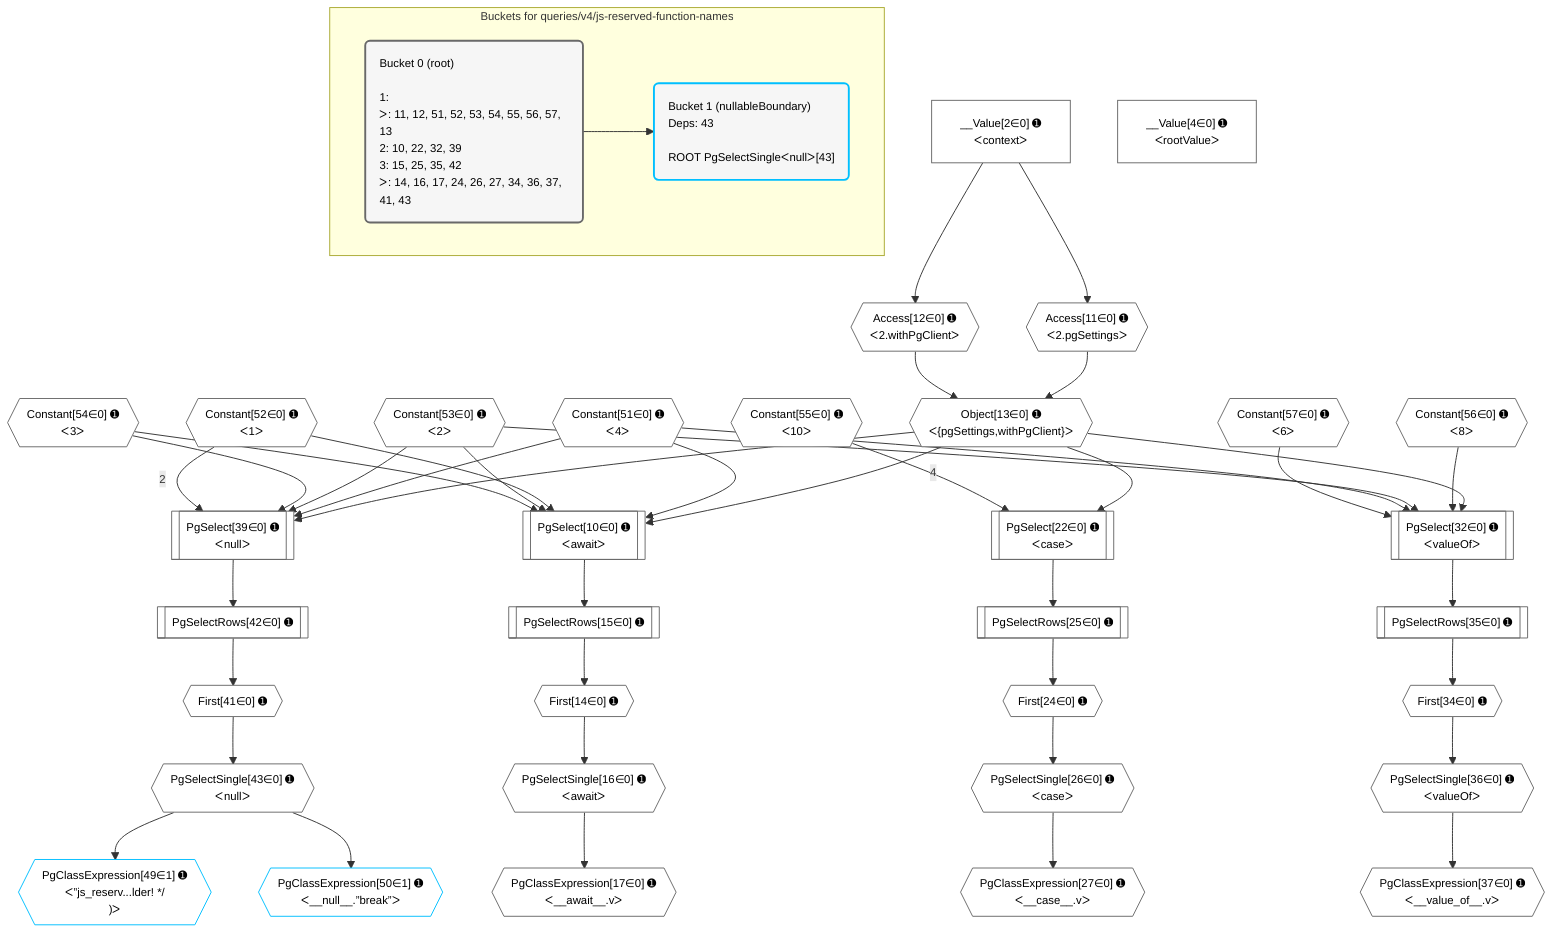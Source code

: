 %%{init: {'themeVariables': { 'fontSize': '12px'}}}%%
graph TD
    classDef path fill:#eee,stroke:#000,color:#000
    classDef plan fill:#fff,stroke-width:1px,color:#000
    classDef itemplan fill:#fff,stroke-width:2px,color:#000
    classDef unbatchedplan fill:#dff,stroke-width:1px,color:#000
    classDef sideeffectplan fill:#fcc,stroke-width:2px,color:#000
    classDef bucket fill:#f6f6f6,color:#000,stroke-width:2px,text-align:left


    %% plan dependencies
    PgSelect39[["PgSelect[39∈0] ➊<br />ᐸnullᐳ"]]:::plan
    Object13{{"Object[13∈0] ➊<br />ᐸ{pgSettings,withPgClient}ᐳ"}}:::plan
    Constant52{{"Constant[52∈0] ➊<br />ᐸ1ᐳ"}}:::plan
    Constant51{{"Constant[51∈0] ➊<br />ᐸ4ᐳ"}}:::plan
    Constant53{{"Constant[53∈0] ➊<br />ᐸ2ᐳ"}}:::plan
    Constant54{{"Constant[54∈0] ➊<br />ᐸ3ᐳ"}}:::plan
    Object13 & Constant51 & Constant53 & Constant54 --> PgSelect39
    Constant52 -- 2 --> PgSelect39
    PgSelect10[["PgSelect[10∈0] ➊<br />ᐸawaitᐳ"]]:::plan
    Object13 & Constant51 & Constant52 & Constant53 & Constant54 --> PgSelect10
    PgSelect22[["PgSelect[22∈0] ➊<br />ᐸcaseᐳ"]]:::plan
    Constant55{{"Constant[55∈0] ➊<br />ᐸ10ᐳ"}}:::plan
    Object13 --> PgSelect22
    Constant55 -- 4 --> PgSelect22
    PgSelect32[["PgSelect[32∈0] ➊<br />ᐸvalueOfᐳ"]]:::plan
    Constant56{{"Constant[56∈0] ➊<br />ᐸ8ᐳ"}}:::plan
    Constant57{{"Constant[57∈0] ➊<br />ᐸ6ᐳ"}}:::plan
    Object13 & Constant56 & Constant53 & Constant51 & Constant57 --> PgSelect32
    Access11{{"Access[11∈0] ➊<br />ᐸ2.pgSettingsᐳ"}}:::plan
    Access12{{"Access[12∈0] ➊<br />ᐸ2.withPgClientᐳ"}}:::plan
    Access11 & Access12 --> Object13
    __Value2["__Value[2∈0] ➊<br />ᐸcontextᐳ"]:::plan
    __Value2 --> Access11
    __Value2 --> Access12
    First14{{"First[14∈0] ➊"}}:::plan
    PgSelectRows15[["PgSelectRows[15∈0] ➊"]]:::plan
    PgSelectRows15 --> First14
    PgSelect10 --> PgSelectRows15
    PgSelectSingle16{{"PgSelectSingle[16∈0] ➊<br />ᐸawaitᐳ"}}:::plan
    First14 --> PgSelectSingle16
    PgClassExpression17{{"PgClassExpression[17∈0] ➊<br />ᐸ__await__.vᐳ"}}:::plan
    PgSelectSingle16 --> PgClassExpression17
    First24{{"First[24∈0] ➊"}}:::plan
    PgSelectRows25[["PgSelectRows[25∈0] ➊"]]:::plan
    PgSelectRows25 --> First24
    PgSelect22 --> PgSelectRows25
    PgSelectSingle26{{"PgSelectSingle[26∈0] ➊<br />ᐸcaseᐳ"}}:::plan
    First24 --> PgSelectSingle26
    PgClassExpression27{{"PgClassExpression[27∈0] ➊<br />ᐸ__case__.vᐳ"}}:::plan
    PgSelectSingle26 --> PgClassExpression27
    First34{{"First[34∈0] ➊"}}:::plan
    PgSelectRows35[["PgSelectRows[35∈0] ➊"]]:::plan
    PgSelectRows35 --> First34
    PgSelect32 --> PgSelectRows35
    PgSelectSingle36{{"PgSelectSingle[36∈0] ➊<br />ᐸvalueOfᐳ"}}:::plan
    First34 --> PgSelectSingle36
    PgClassExpression37{{"PgClassExpression[37∈0] ➊<br />ᐸ__value_of__.vᐳ"}}:::plan
    PgSelectSingle36 --> PgClassExpression37
    First41{{"First[41∈0] ➊"}}:::plan
    PgSelectRows42[["PgSelectRows[42∈0] ➊"]]:::plan
    PgSelectRows42 --> First41
    PgSelect39 --> PgSelectRows42
    PgSelectSingle43{{"PgSelectSingle[43∈0] ➊<br />ᐸnullᐳ"}}:::plan
    First41 --> PgSelectSingle43
    __Value4["__Value[4∈0] ➊<br />ᐸrootValueᐳ"]:::plan
    PgClassExpression49{{"PgClassExpression[49∈1] ➊<br />ᐸ”js_reserv...lder! */<br />)ᐳ"}}:::plan
    PgSelectSingle43 --> PgClassExpression49
    PgClassExpression50{{"PgClassExpression[50∈1] ➊<br />ᐸ__null__.”break”ᐳ"}}:::plan
    PgSelectSingle43 --> PgClassExpression50

    %% define steps

    subgraph "Buckets for queries/v4/js-reserved-function-names"
    Bucket0("Bucket 0 (root)<br /><br />1: <br />ᐳ: 11, 12, 51, 52, 53, 54, 55, 56, 57, 13<br />2: 10, 22, 32, 39<br />3: 15, 25, 35, 42<br />ᐳ: 14, 16, 17, 24, 26, 27, 34, 36, 37, 41, 43"):::bucket
    classDef bucket0 stroke:#696969
    class Bucket0,__Value2,__Value4,PgSelect10,Access11,Access12,Object13,First14,PgSelectRows15,PgSelectSingle16,PgClassExpression17,PgSelect22,First24,PgSelectRows25,PgSelectSingle26,PgClassExpression27,PgSelect32,First34,PgSelectRows35,PgSelectSingle36,PgClassExpression37,PgSelect39,First41,PgSelectRows42,PgSelectSingle43,Constant51,Constant52,Constant53,Constant54,Constant55,Constant56,Constant57 bucket0
    Bucket1("Bucket 1 (nullableBoundary)<br />Deps: 43<br /><br />ROOT PgSelectSingleᐸnullᐳ[43]"):::bucket
    classDef bucket1 stroke:#00bfff
    class Bucket1,PgClassExpression49,PgClassExpression50 bucket1
    Bucket0 --> Bucket1
    end